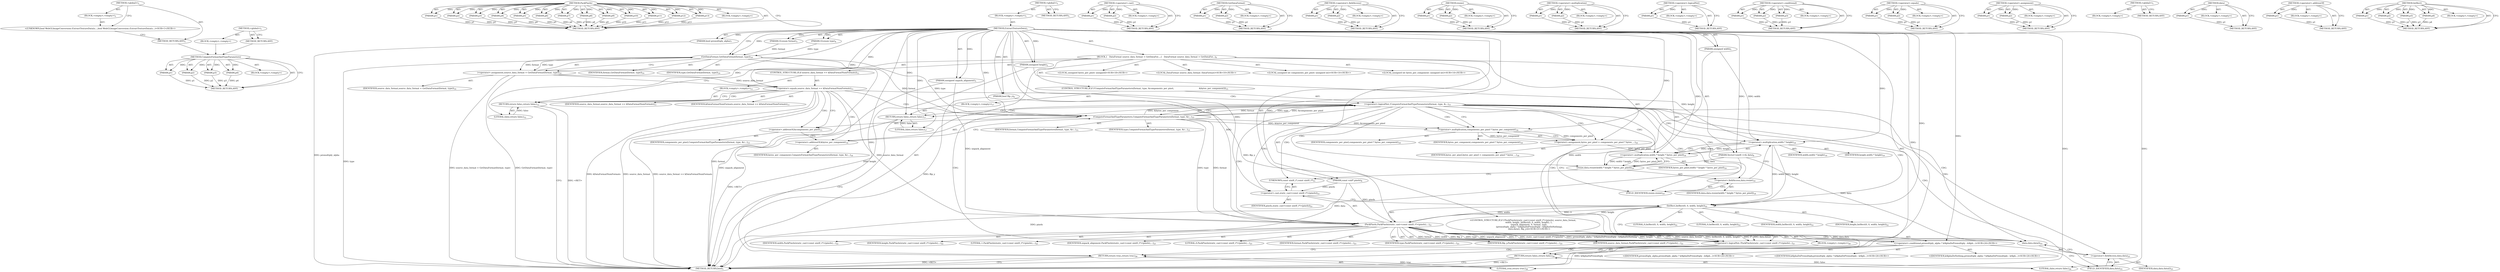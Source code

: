digraph "&lt;global&gt;" {
vulnerable_144 [label=<(METHOD,ComputeFormatAndTypeParameters)>];
vulnerable_145 [label=<(PARAM,p1)>];
vulnerable_146 [label=<(PARAM,p2)>];
vulnerable_147 [label=<(PARAM,p3)>];
vulnerable_148 [label=<(PARAM,p4)>];
vulnerable_149 [label=<(BLOCK,&lt;empty&gt;,&lt;empty&gt;)>];
vulnerable_150 [label=<(METHOD_RETURN,ANY)>];
vulnerable_170 [label=<(METHOD,PackPixels)>];
vulnerable_171 [label=<(PARAM,p1)>];
vulnerable_172 [label=<(PARAM,p2)>];
vulnerable_173 [label=<(PARAM,p3)>];
vulnerable_174 [label=<(PARAM,p4)>];
vulnerable_175 [label=<(PARAM,p5)>];
vulnerable_176 [label=<(PARAM,p6)>];
vulnerable_177 [label=<(PARAM,p7)>];
vulnerable_178 [label=<(PARAM,p8)>];
vulnerable_179 [label=<(PARAM,p9)>];
vulnerable_180 [label=<(PARAM,p10)>];
vulnerable_181 [label=<(PARAM,p11)>];
vulnerable_182 [label=<(PARAM,p12)>];
vulnerable_183 [label=<(PARAM,p13)>];
vulnerable_184 [label=<(BLOCK,&lt;empty&gt;,&lt;empty&gt;)>];
vulnerable_185 [label=<(METHOD_RETURN,ANY)>];
vulnerable_6 [label=<(METHOD,&lt;global&gt;)<SUB>1</SUB>>];
vulnerable_7 [label=<(BLOCK,&lt;empty&gt;,&lt;empty&gt;)<SUB>1</SUB>>];
vulnerable_8 [label=<(METHOD,ExtractTextureData)<SUB>1</SUB>>];
vulnerable_9 [label=<(PARAM,unsigned width)<SUB>1</SUB>>];
vulnerable_10 [label=<(PARAM,unsigned height)<SUB>2</SUB>>];
vulnerable_11 [label=<(PARAM,GLenum format)<SUB>3</SUB>>];
vulnerable_12 [label=<(PARAM,GLenum type)<SUB>4</SUB>>];
vulnerable_13 [label=<(PARAM,unsigned unpack_alignment)<SUB>5</SUB>>];
vulnerable_14 [label=<(PARAM,bool flip_y)<SUB>6</SUB>>];
vulnerable_15 [label=<(PARAM,bool premultiply_alpha)<SUB>7</SUB>>];
vulnerable_16 [label=<(PARAM,const void* pixels)<SUB>8</SUB>>];
vulnerable_17 [label=<(PARAM,Vector&lt;uint8_t&gt;&amp; data)<SUB>9</SUB>>];
vulnerable_18 [label=<(BLOCK,{
   DataFormat source_data_format = GetDataFor...,{
   DataFormat source_data_format = GetDataFor...)<SUB>9</SUB>>];
vulnerable_19 [label="<(LOCAL,DataFormat source_data_format: DataFormat)<SUB>10</SUB>>"];
vulnerable_20 [label=<(&lt;operator&gt;.assignment,source_data_format = GetDataFormat(format, type))<SUB>10</SUB>>];
vulnerable_21 [label=<(IDENTIFIER,source_data_format,source_data_format = GetDataFormat(format, type))<SUB>10</SUB>>];
vulnerable_22 [label=<(GetDataFormat,GetDataFormat(format, type))<SUB>10</SUB>>];
vulnerable_23 [label=<(IDENTIFIER,format,GetDataFormat(format, type))<SUB>10</SUB>>];
vulnerable_24 [label=<(IDENTIFIER,type,GetDataFormat(format, type))<SUB>10</SUB>>];
vulnerable_25 [label=<(CONTROL_STRUCTURE,IF,if (source_data_format == kDataFormatNumFormats))<SUB>11</SUB>>];
vulnerable_26 [label=<(&lt;operator&gt;.equals,source_data_format == kDataFormatNumFormats)<SUB>11</SUB>>];
vulnerable_27 [label=<(IDENTIFIER,source_data_format,source_data_format == kDataFormatNumFormats)<SUB>11</SUB>>];
vulnerable_28 [label=<(IDENTIFIER,kDataFormatNumFormats,source_data_format == kDataFormatNumFormats)<SUB>11</SUB>>];
vulnerable_29 [label=<(BLOCK,&lt;empty&gt;,&lt;empty&gt;)<SUB>12</SUB>>];
vulnerable_30 [label=<(RETURN,return false;,return false;)<SUB>12</SUB>>];
vulnerable_31 [label=<(LITERAL,false,return false;)<SUB>12</SUB>>];
vulnerable_32 [label="<(LOCAL,unsigned int components_per_pixel: unsigned int)<SUB>14</SUB>>"];
vulnerable_33 [label="<(LOCAL,unsigned int bytes_per_component: unsigned int)<SUB>14</SUB>>"];
vulnerable_34 [label=<(CONTROL_STRUCTURE,IF,if (!ComputeFormatAndTypeParameters(format, type, &amp;components_per_pixel,
                                      &amp;bytes_per_component)))<SUB>15</SUB>>];
vulnerable_35 [label=<(&lt;operator&gt;.logicalNot,!ComputeFormatAndTypeParameters(format, type, &amp;...)<SUB>15</SUB>>];
vulnerable_36 [label=<(ComputeFormatAndTypeParameters,ComputeFormatAndTypeParameters(format, type, &amp;c...)<SUB>15</SUB>>];
vulnerable_37 [label=<(IDENTIFIER,format,ComputeFormatAndTypeParameters(format, type, &amp;c...)<SUB>15</SUB>>];
vulnerable_38 [label=<(IDENTIFIER,type,ComputeFormatAndTypeParameters(format, type, &amp;c...)<SUB>15</SUB>>];
vulnerable_39 [label=<(&lt;operator&gt;.addressOf,&amp;components_per_pixel)<SUB>15</SUB>>];
vulnerable_40 [label=<(IDENTIFIER,components_per_pixel,ComputeFormatAndTypeParameters(format, type, &amp;c...)<SUB>15</SUB>>];
vulnerable_41 [label=<(&lt;operator&gt;.addressOf,&amp;bytes_per_component)<SUB>16</SUB>>];
vulnerable_42 [label=<(IDENTIFIER,bytes_per_component,ComputeFormatAndTypeParameters(format, type, &amp;c...)<SUB>16</SUB>>];
vulnerable_43 [label=<(BLOCK,&lt;empty&gt;,&lt;empty&gt;)<SUB>17</SUB>>];
vulnerable_44 [label=<(RETURN,return false;,return false;)<SUB>17</SUB>>];
vulnerable_45 [label=<(LITERAL,false,return false;)<SUB>17</SUB>>];
vulnerable_46 [label="<(LOCAL,unsigned bytes_per_pixel: unsigned)<SUB>18</SUB>>"];
vulnerable_47 [label=<(&lt;operator&gt;.assignment,bytes_per_pixel = components_per_pixel * bytes_...)<SUB>18</SUB>>];
vulnerable_48 [label=<(IDENTIFIER,bytes_per_pixel,bytes_per_pixel = components_per_pixel * bytes_...)<SUB>18</SUB>>];
vulnerable_49 [label=<(&lt;operator&gt;.multiplication,components_per_pixel * bytes_per_component)<SUB>18</SUB>>];
vulnerable_50 [label=<(IDENTIFIER,components_per_pixel,components_per_pixel * bytes_per_component)<SUB>18</SUB>>];
vulnerable_51 [label=<(IDENTIFIER,bytes_per_component,components_per_pixel * bytes_per_component)<SUB>18</SUB>>];
vulnerable_52 [label=<(resize,data.resize(width * height * bytes_per_pixel))<SUB>19</SUB>>];
vulnerable_53 [label=<(&lt;operator&gt;.fieldAccess,data.resize)<SUB>19</SUB>>];
vulnerable_54 [label=<(IDENTIFIER,data,data.resize(width * height * bytes_per_pixel))<SUB>19</SUB>>];
vulnerable_55 [label=<(FIELD_IDENTIFIER,resize,resize)<SUB>19</SUB>>];
vulnerable_56 [label=<(&lt;operator&gt;.multiplication,width * height * bytes_per_pixel)<SUB>19</SUB>>];
vulnerable_57 [label=<(&lt;operator&gt;.multiplication,width * height)<SUB>19</SUB>>];
vulnerable_58 [label=<(IDENTIFIER,width,width * height)<SUB>19</SUB>>];
vulnerable_59 [label=<(IDENTIFIER,height,width * height)<SUB>19</SUB>>];
vulnerable_60 [label=<(IDENTIFIER,bytes_per_pixel,width * height * bytes_per_pixel)<SUB>19</SUB>>];
vulnerable_61 [label="<(CONTROL_STRUCTURE,IF,if (!PackPixels(static_cast&lt;const uint8_t*&gt;(pixels), source_data_format,
                  width, height, IntRect(0, 0, width, height), 1,
                  unpack_alignment, 0, format, type,
                   (premultiply_alpha ? kAlphaDoPremultiply : kAlphaDoNothing),
                   data.data(), flip_y)))<SUB>21</SUB>>"];
vulnerable_62 [label=<(&lt;operator&gt;.logicalNot,!PackPixels(static_cast&lt;const uint8_t*&gt;(pixels)...)<SUB>21</SUB>>];
vulnerable_63 [label=<(PackPixels,PackPixels(static_cast&lt;const uint8_t*&gt;(pixels),...)<SUB>21</SUB>>];
vulnerable_64 [label=<(&lt;operator&gt;.cast,static_cast&lt;const uint8_t*&gt;(pixels))<SUB>21</SUB>>];
vulnerable_65 [label=<(UNKNOWN,const uint8_t*,const uint8_t*)<SUB>21</SUB>>];
vulnerable_66 [label=<(IDENTIFIER,pixels,static_cast&lt;const uint8_t*&gt;(pixels))<SUB>21</SUB>>];
vulnerable_67 [label=<(IDENTIFIER,source_data_format,PackPixels(static_cast&lt;const uint8_t*&gt;(pixels),...)<SUB>21</SUB>>];
vulnerable_68 [label=<(IDENTIFIER,width,PackPixels(static_cast&lt;const uint8_t*&gt;(pixels),...)<SUB>22</SUB>>];
vulnerable_69 [label=<(IDENTIFIER,height,PackPixels(static_cast&lt;const uint8_t*&gt;(pixels),...)<SUB>22</SUB>>];
vulnerable_70 [label=<(IntRect,IntRect(0, 0, width, height))<SUB>22</SUB>>];
vulnerable_71 [label=<(LITERAL,0,IntRect(0, 0, width, height))<SUB>22</SUB>>];
vulnerable_72 [label=<(LITERAL,0,IntRect(0, 0, width, height))<SUB>22</SUB>>];
vulnerable_73 [label=<(IDENTIFIER,width,IntRect(0, 0, width, height))<SUB>22</SUB>>];
vulnerable_74 [label=<(IDENTIFIER,height,IntRect(0, 0, width, height))<SUB>22</SUB>>];
vulnerable_75 [label=<(LITERAL,1,PackPixels(static_cast&lt;const uint8_t*&gt;(pixels),...)<SUB>22</SUB>>];
vulnerable_76 [label=<(IDENTIFIER,unpack_alignment,PackPixels(static_cast&lt;const uint8_t*&gt;(pixels),...)<SUB>23</SUB>>];
vulnerable_77 [label=<(LITERAL,0,PackPixels(static_cast&lt;const uint8_t*&gt;(pixels),...)<SUB>23</SUB>>];
vulnerable_78 [label=<(IDENTIFIER,format,PackPixels(static_cast&lt;const uint8_t*&gt;(pixels),...)<SUB>23</SUB>>];
vulnerable_79 [label=<(IDENTIFIER,type,PackPixels(static_cast&lt;const uint8_t*&gt;(pixels),...)<SUB>23</SUB>>];
vulnerable_80 [label="<(&lt;operator&gt;.conditional,premultiply_alpha ? kAlphaDoPremultiply : kAlph...)<SUB>24</SUB>>"];
vulnerable_81 [label="<(IDENTIFIER,premultiply_alpha,premultiply_alpha ? kAlphaDoPremultiply : kAlph...)<SUB>24</SUB>>"];
vulnerable_82 [label="<(IDENTIFIER,kAlphaDoPremultiply,premultiply_alpha ? kAlphaDoPremultiply : kAlph...)<SUB>24</SUB>>"];
vulnerable_83 [label="<(IDENTIFIER,kAlphaDoNothing,premultiply_alpha ? kAlphaDoPremultiply : kAlph...)<SUB>24</SUB>>"];
vulnerable_84 [label=<(data,data.data())<SUB>25</SUB>>];
vulnerable_85 [label=<(&lt;operator&gt;.fieldAccess,data.data)<SUB>25</SUB>>];
vulnerable_86 [label=<(IDENTIFIER,data,data.data())<SUB>25</SUB>>];
vulnerable_87 [label=<(FIELD_IDENTIFIER,data,data)<SUB>25</SUB>>];
vulnerable_88 [label=<(IDENTIFIER,flip_y,PackPixels(static_cast&lt;const uint8_t*&gt;(pixels),...)<SUB>25</SUB>>];
vulnerable_89 [label=<(BLOCK,&lt;empty&gt;,&lt;empty&gt;)<SUB>26</SUB>>];
vulnerable_90 [label=<(RETURN,return false;,return false;)<SUB>26</SUB>>];
vulnerable_91 [label=<(LITERAL,false,return false;)<SUB>26</SUB>>];
vulnerable_92 [label=<(RETURN,return true;,return true;)<SUB>28</SUB>>];
vulnerable_93 [label=<(LITERAL,true,return true;)<SUB>28</SUB>>];
vulnerable_94 [label=<(METHOD_RETURN,bool)<SUB>1</SUB>>];
vulnerable_96 [label=<(METHOD_RETURN,ANY)<SUB>1</SUB>>];
vulnerable_186 [label=<(METHOD,&lt;operator&gt;.cast)>];
vulnerable_187 [label=<(PARAM,p1)>];
vulnerable_188 [label=<(PARAM,p2)>];
vulnerable_189 [label=<(BLOCK,&lt;empty&gt;,&lt;empty&gt;)>];
vulnerable_190 [label=<(METHOD_RETURN,ANY)>];
vulnerable_130 [label=<(METHOD,GetDataFormat)>];
vulnerable_131 [label=<(PARAM,p1)>];
vulnerable_132 [label=<(PARAM,p2)>];
vulnerable_133 [label=<(BLOCK,&lt;empty&gt;,&lt;empty&gt;)>];
vulnerable_134 [label=<(METHOD_RETURN,ANY)>];
vulnerable_165 [label=<(METHOD,&lt;operator&gt;.fieldAccess)>];
vulnerable_166 [label=<(PARAM,p1)>];
vulnerable_167 [label=<(PARAM,p2)>];
vulnerable_168 [label=<(BLOCK,&lt;empty&gt;,&lt;empty&gt;)>];
vulnerable_169 [label=<(METHOD_RETURN,ANY)>];
vulnerable_160 [label=<(METHOD,resize)>];
vulnerable_161 [label=<(PARAM,p1)>];
vulnerable_162 [label=<(PARAM,p2)>];
vulnerable_163 [label=<(BLOCK,&lt;empty&gt;,&lt;empty&gt;)>];
vulnerable_164 [label=<(METHOD_RETURN,ANY)>];
vulnerable_155 [label=<(METHOD,&lt;operator&gt;.multiplication)>];
vulnerable_156 [label=<(PARAM,p1)>];
vulnerable_157 [label=<(PARAM,p2)>];
vulnerable_158 [label=<(BLOCK,&lt;empty&gt;,&lt;empty&gt;)>];
vulnerable_159 [label=<(METHOD_RETURN,ANY)>];
vulnerable_140 [label=<(METHOD,&lt;operator&gt;.logicalNot)>];
vulnerable_141 [label=<(PARAM,p1)>];
vulnerable_142 [label=<(BLOCK,&lt;empty&gt;,&lt;empty&gt;)>];
vulnerable_143 [label=<(METHOD_RETURN,ANY)>];
vulnerable_198 [label=<(METHOD,&lt;operator&gt;.conditional)>];
vulnerable_199 [label=<(PARAM,p1)>];
vulnerable_200 [label=<(PARAM,p2)>];
vulnerable_201 [label=<(PARAM,p3)>];
vulnerable_202 [label=<(BLOCK,&lt;empty&gt;,&lt;empty&gt;)>];
vulnerable_203 [label=<(METHOD_RETURN,ANY)>];
vulnerable_135 [label=<(METHOD,&lt;operator&gt;.equals)>];
vulnerable_136 [label=<(PARAM,p1)>];
vulnerable_137 [label=<(PARAM,p2)>];
vulnerable_138 [label=<(BLOCK,&lt;empty&gt;,&lt;empty&gt;)>];
vulnerable_139 [label=<(METHOD_RETURN,ANY)>];
vulnerable_125 [label=<(METHOD,&lt;operator&gt;.assignment)>];
vulnerable_126 [label=<(PARAM,p1)>];
vulnerable_127 [label=<(PARAM,p2)>];
vulnerable_128 [label=<(BLOCK,&lt;empty&gt;,&lt;empty&gt;)>];
vulnerable_129 [label=<(METHOD_RETURN,ANY)>];
vulnerable_119 [label=<(METHOD,&lt;global&gt;)<SUB>1</SUB>>];
vulnerable_120 [label=<(BLOCK,&lt;empty&gt;,&lt;empty&gt;)>];
vulnerable_121 [label=<(METHOD_RETURN,ANY)>];
vulnerable_204 [label=<(METHOD,data)>];
vulnerable_205 [label=<(PARAM,p1)>];
vulnerable_206 [label=<(BLOCK,&lt;empty&gt;,&lt;empty&gt;)>];
vulnerable_207 [label=<(METHOD_RETURN,ANY)>];
vulnerable_151 [label=<(METHOD,&lt;operator&gt;.addressOf)>];
vulnerable_152 [label=<(PARAM,p1)>];
vulnerable_153 [label=<(BLOCK,&lt;empty&gt;,&lt;empty&gt;)>];
vulnerable_154 [label=<(METHOD_RETURN,ANY)>];
vulnerable_191 [label=<(METHOD,IntRect)>];
vulnerable_192 [label=<(PARAM,p1)>];
vulnerable_193 [label=<(PARAM,p2)>];
vulnerable_194 [label=<(PARAM,p3)>];
vulnerable_195 [label=<(PARAM,p4)>];
vulnerable_196 [label=<(BLOCK,&lt;empty&gt;,&lt;empty&gt;)>];
vulnerable_197 [label=<(METHOD_RETURN,ANY)>];
fixed_6 [label=<(METHOD,&lt;global&gt;)<SUB>1</SUB>>];
fixed_7 [label=<(BLOCK,&lt;empty&gt;,&lt;empty&gt;)<SUB>1</SUB>>];
fixed_8 [label="<(UNKNOWN,bool WebGLImageConversion::ExtractTextureData(u...,bool WebGLImageConversion::ExtractTextureData(u...)<SUB>1</SUB>>"];
fixed_9 [label=<(METHOD_RETURN,ANY)<SUB>1</SUB>>];
fixed_14 [label=<(METHOD,&lt;global&gt;)<SUB>1</SUB>>];
fixed_15 [label=<(BLOCK,&lt;empty&gt;,&lt;empty&gt;)>];
fixed_16 [label=<(METHOD_RETURN,ANY)>];
vulnerable_144 -> vulnerable_145  [key=0, label="AST: "];
vulnerable_144 -> vulnerable_145  [key=1, label="DDG: "];
vulnerable_144 -> vulnerable_149  [key=0, label="AST: "];
vulnerable_144 -> vulnerable_146  [key=0, label="AST: "];
vulnerable_144 -> vulnerable_146  [key=1, label="DDG: "];
vulnerable_144 -> vulnerable_150  [key=0, label="AST: "];
vulnerable_144 -> vulnerable_150  [key=1, label="CFG: "];
vulnerable_144 -> vulnerable_147  [key=0, label="AST: "];
vulnerable_144 -> vulnerable_147  [key=1, label="DDG: "];
vulnerable_144 -> vulnerable_148  [key=0, label="AST: "];
vulnerable_144 -> vulnerable_148  [key=1, label="DDG: "];
vulnerable_145 -> vulnerable_150  [key=0, label="DDG: p1"];
vulnerable_146 -> vulnerable_150  [key=0, label="DDG: p2"];
vulnerable_147 -> vulnerable_150  [key=0, label="DDG: p3"];
vulnerable_148 -> vulnerable_150  [key=0, label="DDG: p4"];
vulnerable_170 -> vulnerable_171  [key=0, label="AST: "];
vulnerable_170 -> vulnerable_171  [key=1, label="DDG: "];
vulnerable_170 -> vulnerable_184  [key=0, label="AST: "];
vulnerable_170 -> vulnerable_172  [key=0, label="AST: "];
vulnerable_170 -> vulnerable_172  [key=1, label="DDG: "];
vulnerable_170 -> vulnerable_185  [key=0, label="AST: "];
vulnerable_170 -> vulnerable_185  [key=1, label="CFG: "];
vulnerable_170 -> vulnerable_173  [key=0, label="AST: "];
vulnerable_170 -> vulnerable_173  [key=1, label="DDG: "];
vulnerable_170 -> vulnerable_174  [key=0, label="AST: "];
vulnerable_170 -> vulnerable_174  [key=1, label="DDG: "];
vulnerable_170 -> vulnerable_175  [key=0, label="AST: "];
vulnerable_170 -> vulnerable_175  [key=1, label="DDG: "];
vulnerable_170 -> vulnerable_176  [key=0, label="AST: "];
vulnerable_170 -> vulnerable_176  [key=1, label="DDG: "];
vulnerable_170 -> vulnerable_177  [key=0, label="AST: "];
vulnerable_170 -> vulnerable_177  [key=1, label="DDG: "];
vulnerable_170 -> vulnerable_178  [key=0, label="AST: "];
vulnerable_170 -> vulnerable_178  [key=1, label="DDG: "];
vulnerable_170 -> vulnerable_179  [key=0, label="AST: "];
vulnerable_170 -> vulnerable_179  [key=1, label="DDG: "];
vulnerable_170 -> vulnerable_180  [key=0, label="AST: "];
vulnerable_170 -> vulnerable_180  [key=1, label="DDG: "];
vulnerable_170 -> vulnerable_181  [key=0, label="AST: "];
vulnerable_170 -> vulnerable_181  [key=1, label="DDG: "];
vulnerable_170 -> vulnerable_182  [key=0, label="AST: "];
vulnerable_170 -> vulnerable_182  [key=1, label="DDG: "];
vulnerable_170 -> vulnerable_183  [key=0, label="AST: "];
vulnerable_170 -> vulnerable_183  [key=1, label="DDG: "];
vulnerable_171 -> vulnerable_185  [key=0, label="DDG: p1"];
vulnerable_172 -> vulnerable_185  [key=0, label="DDG: p2"];
vulnerable_173 -> vulnerable_185  [key=0, label="DDG: p3"];
vulnerable_174 -> vulnerable_185  [key=0, label="DDG: p4"];
vulnerable_175 -> vulnerable_185  [key=0, label="DDG: p5"];
vulnerable_176 -> vulnerable_185  [key=0, label="DDG: p6"];
vulnerable_177 -> vulnerable_185  [key=0, label="DDG: p7"];
vulnerable_178 -> vulnerable_185  [key=0, label="DDG: p8"];
vulnerable_179 -> vulnerable_185  [key=0, label="DDG: p9"];
vulnerable_180 -> vulnerable_185  [key=0, label="DDG: p10"];
vulnerable_181 -> vulnerable_185  [key=0, label="DDG: p11"];
vulnerable_182 -> vulnerable_185  [key=0, label="DDG: p12"];
vulnerable_183 -> vulnerable_185  [key=0, label="DDG: p13"];
vulnerable_6 -> vulnerable_7  [key=0, label="AST: "];
vulnerable_6 -> vulnerable_96  [key=0, label="AST: "];
vulnerable_6 -> vulnerable_96  [key=1, label="CFG: "];
vulnerable_7 -> vulnerable_8  [key=0, label="AST: "];
vulnerable_8 -> vulnerable_9  [key=0, label="AST: "];
vulnerable_8 -> vulnerable_9  [key=1, label="DDG: "];
vulnerable_8 -> vulnerable_10  [key=0, label="AST: "];
vulnerable_8 -> vulnerable_10  [key=1, label="DDG: "];
vulnerable_8 -> vulnerable_11  [key=0, label="AST: "];
vulnerable_8 -> vulnerable_11  [key=1, label="DDG: "];
vulnerable_8 -> vulnerable_12  [key=0, label="AST: "];
vulnerable_8 -> vulnerable_12  [key=1, label="DDG: "];
vulnerable_8 -> vulnerable_13  [key=0, label="AST: "];
vulnerable_8 -> vulnerable_13  [key=1, label="DDG: "];
vulnerable_8 -> vulnerable_14  [key=0, label="AST: "];
vulnerable_8 -> vulnerable_14  [key=1, label="DDG: "];
vulnerable_8 -> vulnerable_15  [key=0, label="AST: "];
vulnerable_8 -> vulnerable_15  [key=1, label="DDG: "];
vulnerable_8 -> vulnerable_16  [key=0, label="AST: "];
vulnerable_8 -> vulnerable_16  [key=1, label="DDG: "];
vulnerable_8 -> vulnerable_17  [key=0, label="AST: "];
vulnerable_8 -> vulnerable_17  [key=1, label="DDG: "];
vulnerable_8 -> vulnerable_18  [key=0, label="AST: "];
vulnerable_8 -> vulnerable_94  [key=0, label="AST: "];
vulnerable_8 -> vulnerable_22  [key=0, label="CFG: "];
vulnerable_8 -> vulnerable_22  [key=1, label="DDG: "];
vulnerable_8 -> vulnerable_92  [key=0, label="DDG: "];
vulnerable_8 -> vulnerable_93  [key=0, label="DDG: "];
vulnerable_8 -> vulnerable_26  [key=0, label="DDG: "];
vulnerable_8 -> vulnerable_30  [key=0, label="DDG: "];
vulnerable_8 -> vulnerable_44  [key=0, label="DDG: "];
vulnerable_8 -> vulnerable_49  [key=0, label="DDG: "];
vulnerable_8 -> vulnerable_56  [key=0, label="DDG: "];
vulnerable_8 -> vulnerable_90  [key=0, label="DDG: "];
vulnerable_8 -> vulnerable_31  [key=0, label="DDG: "];
vulnerable_8 -> vulnerable_36  [key=0, label="DDG: "];
vulnerable_8 -> vulnerable_45  [key=0, label="DDG: "];
vulnerable_8 -> vulnerable_57  [key=0, label="DDG: "];
vulnerable_8 -> vulnerable_63  [key=0, label="DDG: "];
vulnerable_8 -> vulnerable_91  [key=0, label="DDG: "];
vulnerable_8 -> vulnerable_64  [key=0, label="DDG: "];
vulnerable_8 -> vulnerable_70  [key=0, label="DDG: "];
vulnerable_8 -> vulnerable_80  [key=0, label="DDG: "];
vulnerable_9 -> vulnerable_94  [key=0, label="DDG: width"];
vulnerable_9 -> vulnerable_57  [key=0, label="DDG: width"];
vulnerable_10 -> vulnerable_94  [key=0, label="DDG: height"];
vulnerable_10 -> vulnerable_57  [key=0, label="DDG: height"];
vulnerable_11 -> vulnerable_22  [key=0, label="DDG: format"];
vulnerable_12 -> vulnerable_22  [key=0, label="DDG: type"];
vulnerable_13 -> vulnerable_94  [key=0, label="DDG: unpack_alignment"];
vulnerable_13 -> vulnerable_63  [key=0, label="DDG: unpack_alignment"];
vulnerable_14 -> vulnerable_94  [key=0, label="DDG: flip_y"];
vulnerable_14 -> vulnerable_63  [key=0, label="DDG: flip_y"];
vulnerable_15 -> vulnerable_94  [key=0, label="DDG: premultiply_alpha"];
vulnerable_16 -> vulnerable_94  [key=0, label="DDG: pixels"];
vulnerable_16 -> vulnerable_63  [key=0, label="DDG: pixels"];
vulnerable_16 -> vulnerable_64  [key=0, label="DDG: pixels"];
vulnerable_17 -> vulnerable_94  [key=0, label="DDG: data"];
vulnerable_17 -> vulnerable_52  [key=0, label="DDG: data"];
vulnerable_17 -> vulnerable_84  [key=0, label="DDG: data"];
vulnerable_18 -> vulnerable_19  [key=0, label="AST: "];
vulnerable_18 -> vulnerable_20  [key=0, label="AST: "];
vulnerable_18 -> vulnerable_25  [key=0, label="AST: "];
vulnerable_18 -> vulnerable_32  [key=0, label="AST: "];
vulnerable_18 -> vulnerable_33  [key=0, label="AST: "];
vulnerable_18 -> vulnerable_34  [key=0, label="AST: "];
vulnerable_18 -> vulnerable_46  [key=0, label="AST: "];
vulnerable_18 -> vulnerable_47  [key=0, label="AST: "];
vulnerable_18 -> vulnerable_52  [key=0, label="AST: "];
vulnerable_18 -> vulnerable_61  [key=0, label="AST: "];
vulnerable_18 -> vulnerable_92  [key=0, label="AST: "];
vulnerable_20 -> vulnerable_21  [key=0, label="AST: "];
vulnerable_20 -> vulnerable_22  [key=0, label="AST: "];
vulnerable_20 -> vulnerable_26  [key=0, label="CFG: "];
vulnerable_20 -> vulnerable_26  [key=1, label="DDG: source_data_format"];
vulnerable_20 -> vulnerable_94  [key=0, label="DDG: GetDataFormat(format, type)"];
vulnerable_20 -> vulnerable_94  [key=1, label="DDG: source_data_format = GetDataFormat(format, type)"];
vulnerable_22 -> vulnerable_23  [key=0, label="AST: "];
vulnerable_22 -> vulnerable_24  [key=0, label="AST: "];
vulnerable_22 -> vulnerable_20  [key=0, label="CFG: "];
vulnerable_22 -> vulnerable_20  [key=1, label="DDG: format"];
vulnerable_22 -> vulnerable_20  [key=2, label="DDG: type"];
vulnerable_22 -> vulnerable_94  [key=0, label="DDG: format"];
vulnerable_22 -> vulnerable_94  [key=1, label="DDG: type"];
vulnerable_22 -> vulnerable_36  [key=0, label="DDG: format"];
vulnerable_22 -> vulnerable_36  [key=1, label="DDG: type"];
vulnerable_25 -> vulnerable_26  [key=0, label="AST: "];
vulnerable_25 -> vulnerable_29  [key=0, label="AST: "];
vulnerable_26 -> vulnerable_27  [key=0, label="AST: "];
vulnerable_26 -> vulnerable_28  [key=0, label="AST: "];
vulnerable_26 -> vulnerable_30  [key=0, label="CFG: "];
vulnerable_26 -> vulnerable_30  [key=1, label="CDG: "];
vulnerable_26 -> vulnerable_39  [key=0, label="CFG: "];
vulnerable_26 -> vulnerable_39  [key=1, label="CDG: "];
vulnerable_26 -> vulnerable_94  [key=0, label="DDG: source_data_format"];
vulnerable_26 -> vulnerable_94  [key=1, label="DDG: source_data_format == kDataFormatNumFormats"];
vulnerable_26 -> vulnerable_94  [key=2, label="DDG: kDataFormatNumFormats"];
vulnerable_26 -> vulnerable_63  [key=0, label="DDG: source_data_format"];
vulnerable_26 -> vulnerable_35  [key=0, label="CDG: "];
vulnerable_26 -> vulnerable_36  [key=0, label="CDG: "];
vulnerable_26 -> vulnerable_41  [key=0, label="CDG: "];
vulnerable_29 -> vulnerable_30  [key=0, label="AST: "];
vulnerable_30 -> vulnerable_31  [key=0, label="AST: "];
vulnerable_30 -> vulnerable_94  [key=0, label="CFG: "];
vulnerable_30 -> vulnerable_94  [key=1, label="DDG: &lt;RET&gt;"];
vulnerable_31 -> vulnerable_30  [key=0, label="DDG: false"];
vulnerable_34 -> vulnerable_35  [key=0, label="AST: "];
vulnerable_34 -> vulnerable_43  [key=0, label="AST: "];
vulnerable_35 -> vulnerable_36  [key=0, label="AST: "];
vulnerable_35 -> vulnerable_44  [key=0, label="CFG: "];
vulnerable_35 -> vulnerable_44  [key=1, label="CDG: "];
vulnerable_35 -> vulnerable_49  [key=0, label="CFG: "];
vulnerable_35 -> vulnerable_49  [key=1, label="CDG: "];
vulnerable_35 -> vulnerable_47  [key=0, label="CDG: "];
vulnerable_35 -> vulnerable_64  [key=0, label="CDG: "];
vulnerable_35 -> vulnerable_57  [key=0, label="CDG: "];
vulnerable_35 -> vulnerable_52  [key=0, label="CDG: "];
vulnerable_35 -> vulnerable_84  [key=0, label="CDG: "];
vulnerable_35 -> vulnerable_85  [key=0, label="CDG: "];
vulnerable_35 -> vulnerable_56  [key=0, label="CDG: "];
vulnerable_35 -> vulnerable_65  [key=0, label="CDG: "];
vulnerable_35 -> vulnerable_87  [key=0, label="CDG: "];
vulnerable_35 -> vulnerable_80  [key=0, label="CDG: "];
vulnerable_35 -> vulnerable_53  [key=0, label="CDG: "];
vulnerable_35 -> vulnerable_70  [key=0, label="CDG: "];
vulnerable_35 -> vulnerable_63  [key=0, label="CDG: "];
vulnerable_35 -> vulnerable_55  [key=0, label="CDG: "];
vulnerable_35 -> vulnerable_62  [key=0, label="CDG: "];
vulnerable_36 -> vulnerable_37  [key=0, label="AST: "];
vulnerable_36 -> vulnerable_38  [key=0, label="AST: "];
vulnerable_36 -> vulnerable_39  [key=0, label="AST: "];
vulnerable_36 -> vulnerable_41  [key=0, label="AST: "];
vulnerable_36 -> vulnerable_35  [key=0, label="CFG: "];
vulnerable_36 -> vulnerable_35  [key=1, label="DDG: format"];
vulnerable_36 -> vulnerable_35  [key=2, label="DDG: type"];
vulnerable_36 -> vulnerable_35  [key=3, label="DDG: &amp;components_per_pixel"];
vulnerable_36 -> vulnerable_35  [key=4, label="DDG: &amp;bytes_per_component"];
vulnerable_36 -> vulnerable_49  [key=0, label="DDG: &amp;components_per_pixel"];
vulnerable_36 -> vulnerable_49  [key=1, label="DDG: &amp;bytes_per_component"];
vulnerable_36 -> vulnerable_63  [key=0, label="DDG: format"];
vulnerable_36 -> vulnerable_63  [key=1, label="DDG: type"];
vulnerable_39 -> vulnerable_40  [key=0, label="AST: "];
vulnerable_39 -> vulnerable_41  [key=0, label="CFG: "];
vulnerable_41 -> vulnerable_42  [key=0, label="AST: "];
vulnerable_41 -> vulnerable_36  [key=0, label="CFG: "];
vulnerable_43 -> vulnerable_44  [key=0, label="AST: "];
vulnerable_44 -> vulnerable_45  [key=0, label="AST: "];
vulnerable_44 -> vulnerable_94  [key=0, label="CFG: "];
vulnerable_44 -> vulnerable_94  [key=1, label="DDG: &lt;RET&gt;"];
vulnerable_45 -> vulnerable_44  [key=0, label="DDG: false"];
vulnerable_47 -> vulnerable_48  [key=0, label="AST: "];
vulnerable_47 -> vulnerable_49  [key=0, label="AST: "];
vulnerable_47 -> vulnerable_55  [key=0, label="CFG: "];
vulnerable_47 -> vulnerable_56  [key=0, label="DDG: bytes_per_pixel"];
vulnerable_49 -> vulnerable_50  [key=0, label="AST: "];
vulnerable_49 -> vulnerable_51  [key=0, label="AST: "];
vulnerable_49 -> vulnerable_47  [key=0, label="CFG: "];
vulnerable_49 -> vulnerable_47  [key=1, label="DDG: components_per_pixel"];
vulnerable_49 -> vulnerable_47  [key=2, label="DDG: bytes_per_component"];
vulnerable_52 -> vulnerable_53  [key=0, label="AST: "];
vulnerable_52 -> vulnerable_56  [key=0, label="AST: "];
vulnerable_52 -> vulnerable_65  [key=0, label="CFG: "];
vulnerable_53 -> vulnerable_54  [key=0, label="AST: "];
vulnerable_53 -> vulnerable_55  [key=0, label="AST: "];
vulnerable_53 -> vulnerable_57  [key=0, label="CFG: "];
vulnerable_55 -> vulnerable_53  [key=0, label="CFG: "];
vulnerable_56 -> vulnerable_57  [key=0, label="AST: "];
vulnerable_56 -> vulnerable_60  [key=0, label="AST: "];
vulnerable_56 -> vulnerable_52  [key=0, label="CFG: "];
vulnerable_56 -> vulnerable_52  [key=1, label="DDG: width * height"];
vulnerable_56 -> vulnerable_52  [key=2, label="DDG: bytes_per_pixel"];
vulnerable_57 -> vulnerable_58  [key=0, label="AST: "];
vulnerable_57 -> vulnerable_59  [key=0, label="AST: "];
vulnerable_57 -> vulnerable_56  [key=0, label="CFG: "];
vulnerable_57 -> vulnerable_56  [key=1, label="DDG: width"];
vulnerable_57 -> vulnerable_56  [key=2, label="DDG: height"];
vulnerable_57 -> vulnerable_70  [key=0, label="DDG: width"];
vulnerable_57 -> vulnerable_70  [key=1, label="DDG: height"];
vulnerable_61 -> vulnerable_62  [key=0, label="AST: "];
vulnerable_61 -> vulnerable_89  [key=0, label="AST: "];
vulnerable_62 -> vulnerable_63  [key=0, label="AST: "];
vulnerable_62 -> vulnerable_90  [key=0, label="CFG: "];
vulnerable_62 -> vulnerable_90  [key=1, label="CDG: "];
vulnerable_62 -> vulnerable_92  [key=0, label="CFG: "];
vulnerable_62 -> vulnerable_92  [key=1, label="CDG: "];
vulnerable_63 -> vulnerable_64  [key=0, label="AST: "];
vulnerable_63 -> vulnerable_67  [key=0, label="AST: "];
vulnerable_63 -> vulnerable_68  [key=0, label="AST: "];
vulnerable_63 -> vulnerable_69  [key=0, label="AST: "];
vulnerable_63 -> vulnerable_70  [key=0, label="AST: "];
vulnerable_63 -> vulnerable_75  [key=0, label="AST: "];
vulnerable_63 -> vulnerable_76  [key=0, label="AST: "];
vulnerable_63 -> vulnerable_77  [key=0, label="AST: "];
vulnerable_63 -> vulnerable_78  [key=0, label="AST: "];
vulnerable_63 -> vulnerable_79  [key=0, label="AST: "];
vulnerable_63 -> vulnerable_80  [key=0, label="AST: "];
vulnerable_63 -> vulnerable_84  [key=0, label="AST: "];
vulnerable_63 -> vulnerable_88  [key=0, label="AST: "];
vulnerable_63 -> vulnerable_62  [key=0, label="CFG: "];
vulnerable_63 -> vulnerable_62  [key=1, label="DDG: source_data_format"];
vulnerable_63 -> vulnerable_62  [key=2, label="DDG: IntRect(0, 0, width, height)"];
vulnerable_63 -> vulnerable_62  [key=3, label="DDG: 0"];
vulnerable_63 -> vulnerable_62  [key=4, label="DDG: data.data()"];
vulnerable_63 -> vulnerable_62  [key=5, label="DDG: format"];
vulnerable_63 -> vulnerable_62  [key=6, label="DDG: width"];
vulnerable_63 -> vulnerable_62  [key=7, label="DDG: flip_y"];
vulnerable_63 -> vulnerable_62  [key=8, label="DDG: type"];
vulnerable_63 -> vulnerable_62  [key=9, label="DDG: unpack_alignment"];
vulnerable_63 -> vulnerable_62  [key=10, label="DDG: 1"];
vulnerable_63 -> vulnerable_62  [key=11, label="DDG: static_cast&lt;const uint8_t*&gt;(pixels)"];
vulnerable_63 -> vulnerable_62  [key=12, label="DDG: premultiply_alpha ? kAlphaDoPremultiply : kAlphaDoNothing"];
vulnerable_63 -> vulnerable_62  [key=13, label="DDG: height"];
vulnerable_64 -> vulnerable_65  [key=0, label="AST: "];
vulnerable_64 -> vulnerable_66  [key=0, label="AST: "];
vulnerable_64 -> vulnerable_70  [key=0, label="CFG: "];
vulnerable_65 -> vulnerable_64  [key=0, label="CFG: "];
vulnerable_70 -> vulnerable_71  [key=0, label="AST: "];
vulnerable_70 -> vulnerable_72  [key=0, label="AST: "];
vulnerable_70 -> vulnerable_73  [key=0, label="AST: "];
vulnerable_70 -> vulnerable_74  [key=0, label="AST: "];
vulnerable_70 -> vulnerable_80  [key=0, label="CFG: "];
vulnerable_70 -> vulnerable_63  [key=0, label="DDG: width"];
vulnerable_70 -> vulnerable_63  [key=1, label="DDG: height"];
vulnerable_70 -> vulnerable_63  [key=2, label="DDG: 0"];
vulnerable_80 -> vulnerable_81  [key=0, label="AST: "];
vulnerable_80 -> vulnerable_82  [key=0, label="AST: "];
vulnerable_80 -> vulnerable_83  [key=0, label="AST: "];
vulnerable_80 -> vulnerable_87  [key=0, label="CFG: "];
vulnerable_80 -> vulnerable_94  [key=0, label="DDG: kAlphaDoPremultiply"];
vulnerable_84 -> vulnerable_85  [key=0, label="AST: "];
vulnerable_84 -> vulnerable_63  [key=0, label="CFG: "];
vulnerable_84 -> vulnerable_63  [key=1, label="DDG: data.data"];
vulnerable_85 -> vulnerable_86  [key=0, label="AST: "];
vulnerable_85 -> vulnerable_87  [key=0, label="AST: "];
vulnerable_85 -> vulnerable_84  [key=0, label="CFG: "];
vulnerable_87 -> vulnerable_85  [key=0, label="CFG: "];
vulnerable_89 -> vulnerable_90  [key=0, label="AST: "];
vulnerable_90 -> vulnerable_91  [key=0, label="AST: "];
vulnerable_90 -> vulnerable_94  [key=0, label="CFG: "];
vulnerable_90 -> vulnerable_94  [key=1, label="DDG: &lt;RET&gt;"];
vulnerable_91 -> vulnerable_90  [key=0, label="DDG: false"];
vulnerable_92 -> vulnerable_93  [key=0, label="AST: "];
vulnerable_92 -> vulnerable_94  [key=0, label="CFG: "];
vulnerable_92 -> vulnerable_94  [key=1, label="DDG: &lt;RET&gt;"];
vulnerable_93 -> vulnerable_92  [key=0, label="DDG: true"];
vulnerable_186 -> vulnerable_187  [key=0, label="AST: "];
vulnerable_186 -> vulnerable_187  [key=1, label="DDG: "];
vulnerable_186 -> vulnerable_189  [key=0, label="AST: "];
vulnerable_186 -> vulnerable_188  [key=0, label="AST: "];
vulnerable_186 -> vulnerable_188  [key=1, label="DDG: "];
vulnerable_186 -> vulnerable_190  [key=0, label="AST: "];
vulnerable_186 -> vulnerable_190  [key=1, label="CFG: "];
vulnerable_187 -> vulnerable_190  [key=0, label="DDG: p1"];
vulnerable_188 -> vulnerable_190  [key=0, label="DDG: p2"];
vulnerable_130 -> vulnerable_131  [key=0, label="AST: "];
vulnerable_130 -> vulnerable_131  [key=1, label="DDG: "];
vulnerable_130 -> vulnerable_133  [key=0, label="AST: "];
vulnerable_130 -> vulnerable_132  [key=0, label="AST: "];
vulnerable_130 -> vulnerable_132  [key=1, label="DDG: "];
vulnerable_130 -> vulnerable_134  [key=0, label="AST: "];
vulnerable_130 -> vulnerable_134  [key=1, label="CFG: "];
vulnerable_131 -> vulnerable_134  [key=0, label="DDG: p1"];
vulnerable_132 -> vulnerable_134  [key=0, label="DDG: p2"];
vulnerable_165 -> vulnerable_166  [key=0, label="AST: "];
vulnerable_165 -> vulnerable_166  [key=1, label="DDG: "];
vulnerable_165 -> vulnerable_168  [key=0, label="AST: "];
vulnerable_165 -> vulnerable_167  [key=0, label="AST: "];
vulnerable_165 -> vulnerable_167  [key=1, label="DDG: "];
vulnerable_165 -> vulnerable_169  [key=0, label="AST: "];
vulnerable_165 -> vulnerable_169  [key=1, label="CFG: "];
vulnerable_166 -> vulnerable_169  [key=0, label="DDG: p1"];
vulnerable_167 -> vulnerable_169  [key=0, label="DDG: p2"];
vulnerable_160 -> vulnerable_161  [key=0, label="AST: "];
vulnerable_160 -> vulnerable_161  [key=1, label="DDG: "];
vulnerable_160 -> vulnerable_163  [key=0, label="AST: "];
vulnerable_160 -> vulnerable_162  [key=0, label="AST: "];
vulnerable_160 -> vulnerable_162  [key=1, label="DDG: "];
vulnerable_160 -> vulnerable_164  [key=0, label="AST: "];
vulnerable_160 -> vulnerable_164  [key=1, label="CFG: "];
vulnerable_161 -> vulnerable_164  [key=0, label="DDG: p1"];
vulnerable_162 -> vulnerable_164  [key=0, label="DDG: p2"];
vulnerable_155 -> vulnerable_156  [key=0, label="AST: "];
vulnerable_155 -> vulnerable_156  [key=1, label="DDG: "];
vulnerable_155 -> vulnerable_158  [key=0, label="AST: "];
vulnerable_155 -> vulnerable_157  [key=0, label="AST: "];
vulnerable_155 -> vulnerable_157  [key=1, label="DDG: "];
vulnerable_155 -> vulnerable_159  [key=0, label="AST: "];
vulnerable_155 -> vulnerable_159  [key=1, label="CFG: "];
vulnerable_156 -> vulnerable_159  [key=0, label="DDG: p1"];
vulnerable_157 -> vulnerable_159  [key=0, label="DDG: p2"];
vulnerable_140 -> vulnerable_141  [key=0, label="AST: "];
vulnerable_140 -> vulnerable_141  [key=1, label="DDG: "];
vulnerable_140 -> vulnerable_142  [key=0, label="AST: "];
vulnerable_140 -> vulnerable_143  [key=0, label="AST: "];
vulnerable_140 -> vulnerable_143  [key=1, label="CFG: "];
vulnerable_141 -> vulnerable_143  [key=0, label="DDG: p1"];
vulnerable_198 -> vulnerable_199  [key=0, label="AST: "];
vulnerable_198 -> vulnerable_199  [key=1, label="DDG: "];
vulnerable_198 -> vulnerable_202  [key=0, label="AST: "];
vulnerable_198 -> vulnerable_200  [key=0, label="AST: "];
vulnerable_198 -> vulnerable_200  [key=1, label="DDG: "];
vulnerable_198 -> vulnerable_203  [key=0, label="AST: "];
vulnerable_198 -> vulnerable_203  [key=1, label="CFG: "];
vulnerable_198 -> vulnerable_201  [key=0, label="AST: "];
vulnerable_198 -> vulnerable_201  [key=1, label="DDG: "];
vulnerable_199 -> vulnerable_203  [key=0, label="DDG: p1"];
vulnerable_200 -> vulnerable_203  [key=0, label="DDG: p2"];
vulnerable_201 -> vulnerable_203  [key=0, label="DDG: p3"];
vulnerable_135 -> vulnerable_136  [key=0, label="AST: "];
vulnerable_135 -> vulnerable_136  [key=1, label="DDG: "];
vulnerable_135 -> vulnerable_138  [key=0, label="AST: "];
vulnerable_135 -> vulnerable_137  [key=0, label="AST: "];
vulnerable_135 -> vulnerable_137  [key=1, label="DDG: "];
vulnerable_135 -> vulnerable_139  [key=0, label="AST: "];
vulnerable_135 -> vulnerable_139  [key=1, label="CFG: "];
vulnerable_136 -> vulnerable_139  [key=0, label="DDG: p1"];
vulnerable_137 -> vulnerable_139  [key=0, label="DDG: p2"];
vulnerable_125 -> vulnerable_126  [key=0, label="AST: "];
vulnerable_125 -> vulnerable_126  [key=1, label="DDG: "];
vulnerable_125 -> vulnerable_128  [key=0, label="AST: "];
vulnerable_125 -> vulnerable_127  [key=0, label="AST: "];
vulnerable_125 -> vulnerable_127  [key=1, label="DDG: "];
vulnerable_125 -> vulnerable_129  [key=0, label="AST: "];
vulnerable_125 -> vulnerable_129  [key=1, label="CFG: "];
vulnerable_126 -> vulnerable_129  [key=0, label="DDG: p1"];
vulnerable_127 -> vulnerable_129  [key=0, label="DDG: p2"];
vulnerable_119 -> vulnerable_120  [key=0, label="AST: "];
vulnerable_119 -> vulnerable_121  [key=0, label="AST: "];
vulnerable_119 -> vulnerable_121  [key=1, label="CFG: "];
vulnerable_204 -> vulnerable_205  [key=0, label="AST: "];
vulnerable_204 -> vulnerable_205  [key=1, label="DDG: "];
vulnerable_204 -> vulnerable_206  [key=0, label="AST: "];
vulnerable_204 -> vulnerable_207  [key=0, label="AST: "];
vulnerable_204 -> vulnerable_207  [key=1, label="CFG: "];
vulnerable_205 -> vulnerable_207  [key=0, label="DDG: p1"];
vulnerable_151 -> vulnerable_152  [key=0, label="AST: "];
vulnerable_151 -> vulnerable_152  [key=1, label="DDG: "];
vulnerable_151 -> vulnerable_153  [key=0, label="AST: "];
vulnerable_151 -> vulnerable_154  [key=0, label="AST: "];
vulnerable_151 -> vulnerable_154  [key=1, label="CFG: "];
vulnerable_152 -> vulnerable_154  [key=0, label="DDG: p1"];
vulnerable_191 -> vulnerable_192  [key=0, label="AST: "];
vulnerable_191 -> vulnerable_192  [key=1, label="DDG: "];
vulnerable_191 -> vulnerable_196  [key=0, label="AST: "];
vulnerable_191 -> vulnerable_193  [key=0, label="AST: "];
vulnerable_191 -> vulnerable_193  [key=1, label="DDG: "];
vulnerable_191 -> vulnerable_197  [key=0, label="AST: "];
vulnerable_191 -> vulnerable_197  [key=1, label="CFG: "];
vulnerable_191 -> vulnerable_194  [key=0, label="AST: "];
vulnerable_191 -> vulnerable_194  [key=1, label="DDG: "];
vulnerable_191 -> vulnerable_195  [key=0, label="AST: "];
vulnerable_191 -> vulnerable_195  [key=1, label="DDG: "];
vulnerable_192 -> vulnerable_197  [key=0, label="DDG: p1"];
vulnerable_193 -> vulnerable_197  [key=0, label="DDG: p2"];
vulnerable_194 -> vulnerable_197  [key=0, label="DDG: p3"];
vulnerable_195 -> vulnerable_197  [key=0, label="DDG: p4"];
fixed_6 -> fixed_7  [key=0, label="AST: "];
fixed_6 -> fixed_9  [key=0, label="AST: "];
fixed_6 -> fixed_8  [key=0, label="CFG: "];
fixed_7 -> fixed_8  [key=0, label="AST: "];
fixed_8 -> fixed_9  [key=0, label="CFG: "];
fixed_9 -> vulnerable_144  [key=0];
fixed_14 -> fixed_15  [key=0, label="AST: "];
fixed_14 -> fixed_16  [key=0, label="AST: "];
fixed_14 -> fixed_16  [key=1, label="CFG: "];
fixed_15 -> vulnerable_144  [key=0];
fixed_16 -> vulnerable_144  [key=0];
}
